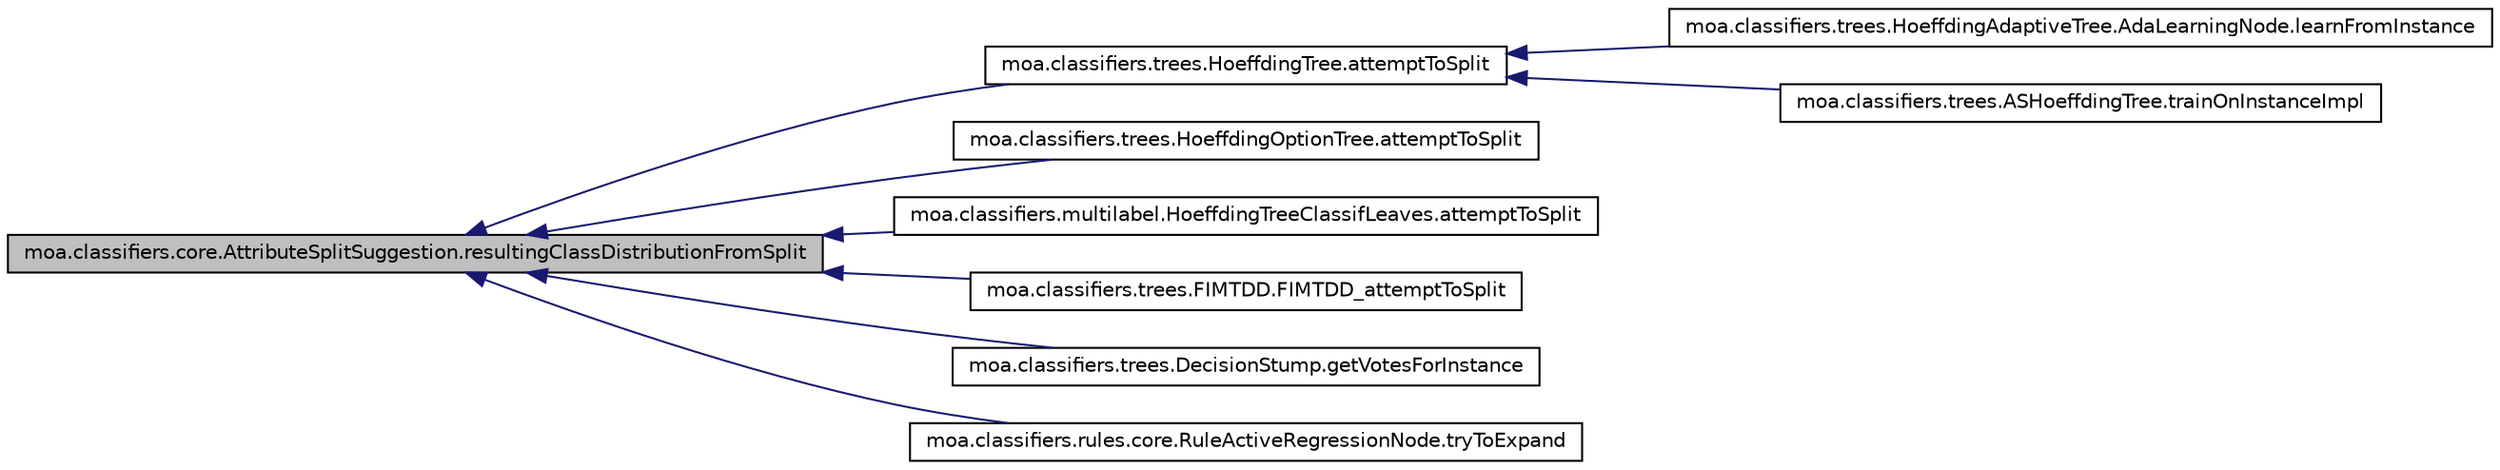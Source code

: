 digraph G
{
  edge [fontname="Helvetica",fontsize="10",labelfontname="Helvetica",labelfontsize="10"];
  node [fontname="Helvetica",fontsize="10",shape=record];
  rankdir=LR;
  Node1 [label="moa.classifiers.core.AttributeSplitSuggestion.resultingClassDistributionFromSplit",height=0.2,width=0.4,color="black", fillcolor="grey75", style="filled" fontcolor="black"];
  Node1 -> Node2 [dir=back,color="midnightblue",fontsize="10",style="solid",fontname="Helvetica"];
  Node2 [label="moa.classifiers.trees.HoeffdingTree.attemptToSplit",height=0.2,width=0.4,color="black", fillcolor="white", style="filled",URL="$classmoa_1_1classifiers_1_1trees_1_1HoeffdingTree.html#a1167e8f332be16f1b9d07c55d94bd0ac"];
  Node2 -> Node3 [dir=back,color="midnightblue",fontsize="10",style="solid",fontname="Helvetica"];
  Node3 [label="moa.classifiers.trees.HoeffdingAdaptiveTree.AdaLearningNode.learnFromInstance",height=0.2,width=0.4,color="black", fillcolor="white", style="filled",URL="$classmoa_1_1classifiers_1_1trees_1_1HoeffdingAdaptiveTree_1_1AdaLearningNode.html#ad70b71e34f2ed88ea9a5bc33cb2562aa"];
  Node2 -> Node4 [dir=back,color="midnightblue",fontsize="10",style="solid",fontname="Helvetica"];
  Node4 [label="moa.classifiers.trees.ASHoeffdingTree.trainOnInstanceImpl",height=0.2,width=0.4,color="black", fillcolor="white", style="filled",URL="$classmoa_1_1classifiers_1_1trees_1_1ASHoeffdingTree.html#ad16732e0aad18595fb7ba80654c6c644",tooltip="Trains this classifier incrementally using the given instance."];
  Node1 -> Node5 [dir=back,color="midnightblue",fontsize="10",style="solid",fontname="Helvetica"];
  Node5 [label="moa.classifiers.trees.HoeffdingOptionTree.attemptToSplit",height=0.2,width=0.4,color="black", fillcolor="white", style="filled",URL="$classmoa_1_1classifiers_1_1trees_1_1HoeffdingOptionTree.html#a60861115e0d7dd52f735d32f2969f122"];
  Node1 -> Node6 [dir=back,color="midnightblue",fontsize="10",style="solid",fontname="Helvetica"];
  Node6 [label="moa.classifiers.multilabel.HoeffdingTreeClassifLeaves.attemptToSplit",height=0.2,width=0.4,color="black", fillcolor="white", style="filled",URL="$classmoa_1_1classifiers_1_1multilabel_1_1HoeffdingTreeClassifLeaves.html#a7bf94665c2ade8cf741cfbaabb959bec"];
  Node1 -> Node7 [dir=back,color="midnightblue",fontsize="10",style="solid",fontname="Helvetica"];
  Node7 [label="moa.classifiers.trees.FIMTDD.FIMTDD_attemptToSplit",height=0.2,width=0.4,color="black", fillcolor="white", style="filled",URL="$classmoa_1_1classifiers_1_1trees_1_1FIMTDD.html#a56aaccd164eac7924cb733090a5acf1b",tooltip="Method used to split a leaf node and generate child nodes, if appropriate."];
  Node1 -> Node8 [dir=back,color="midnightblue",fontsize="10",style="solid",fontname="Helvetica"];
  Node8 [label="moa.classifiers.trees.DecisionStump.getVotesForInstance",height=0.2,width=0.4,color="black", fillcolor="white", style="filled",URL="$classmoa_1_1classifiers_1_1trees_1_1DecisionStump.html#a47c4e10523e3e9c893baee6015268fd0",tooltip="Predicts the class memberships for a given instance."];
  Node1 -> Node9 [dir=back,color="midnightblue",fontsize="10",style="solid",fontname="Helvetica"];
  Node9 [label="moa.classifiers.rules.core.RuleActiveRegressionNode.tryToExpand",height=0.2,width=0.4,color="black", fillcolor="white", style="filled",URL="$classmoa_1_1classifiers_1_1rules_1_1core_1_1RuleActiveRegressionNode.html#adf465cd445ab9b046cf713003ba9711f"];
}
